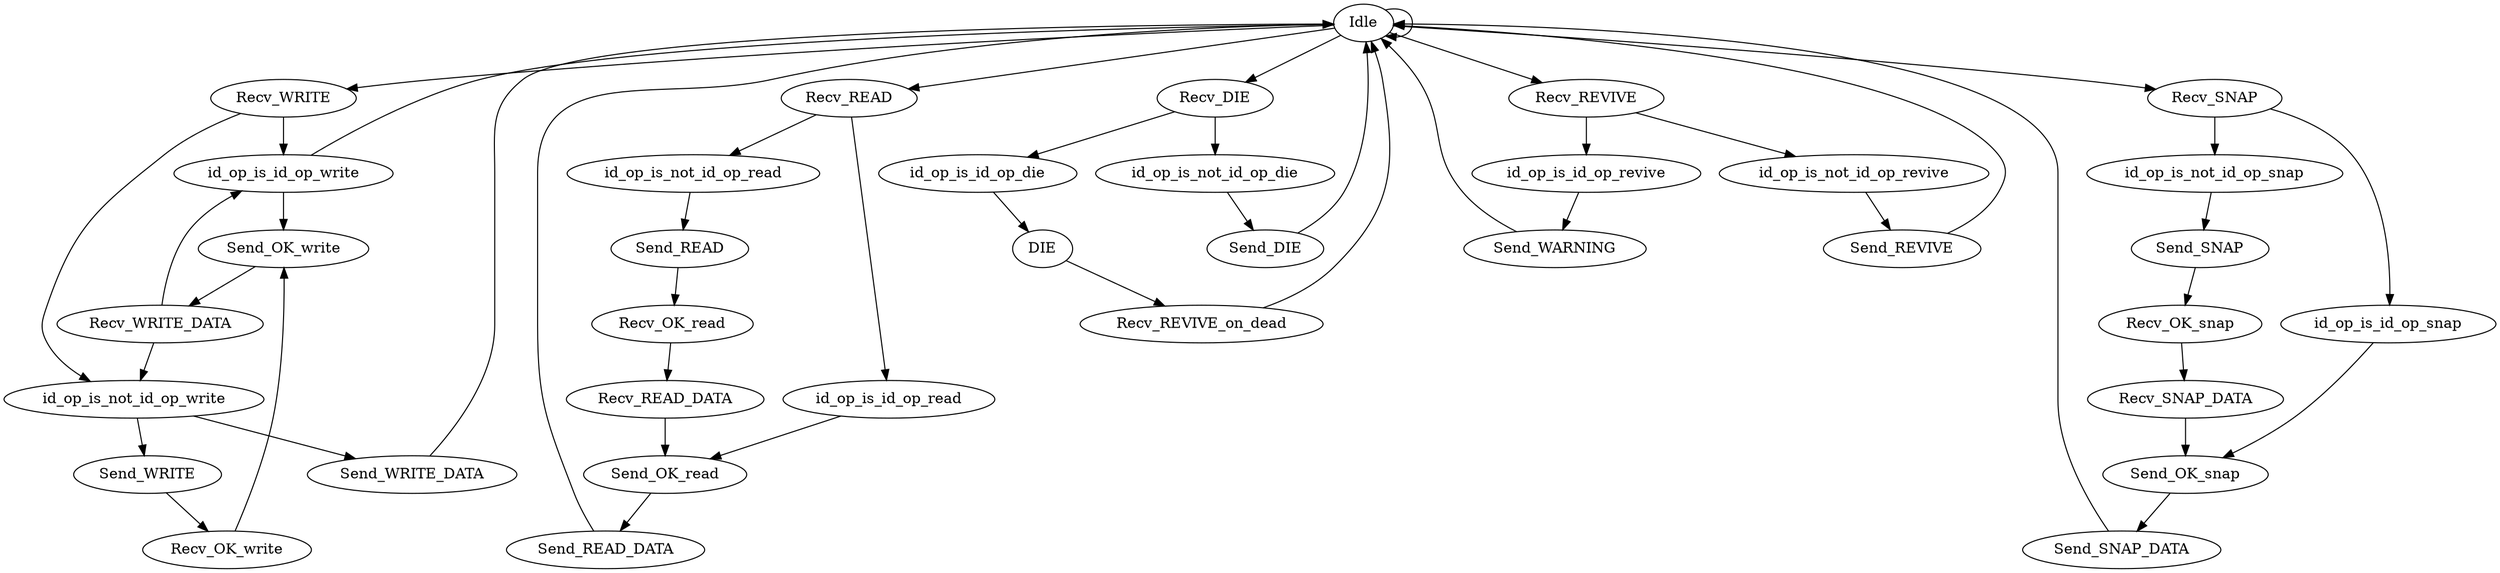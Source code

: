 digraph NodeProcess {
  Idle -> Idle;
  Idle -> Recv_WRITE;
  Recv_WRITE -> id_op_is_id_op_write;
  id_op_is_id_op_write -> Send_OK_write;
  Send_OK_write -> Recv_WRITE_DATA;
  Recv_WRITE_DATA -> id_op_is_id_op_write;
  id_op_is_id_op_write -> Idle;
  Recv_WRITE -> id_op_is_not_id_op_write;
  id_op_is_not_id_op_write -> Send_WRITE;
  Send_WRITE -> Recv_OK_write;
  Recv_OK_write -> Send_OK_write;
  Recv_WRITE_DATA -> id_op_is_not_id_op_write;
  id_op_is_not_id_op_write -> Send_WRITE_DATA;
  Send_WRITE_DATA -> Idle;
  Idle -> Recv_READ;
  Recv_READ -> id_op_is_id_op_read;
  id_op_is_id_op_read -> Send_OK_read;
  Send_OK_read -> Send_READ_DATA;
  Send_READ_DATA -> Idle;
  Recv_READ -> id_op_is_not_id_op_read;
  id_op_is_not_id_op_read -> Send_READ;
  Send_READ -> Recv_OK_read;
  Recv_OK_read -> Recv_READ_DATA;
  Recv_READ_DATA -> Send_OK_read;
  Idle -> Recv_DIE;
  Recv_DIE -> id_op_is_id_op_die;
  id_op_is_id_op_die -> DIE;
  Recv_DIE -> id_op_is_not_id_op_die;
  id_op_is_not_id_op_die -> Send_DIE;
  Send_DIE -> Idle;
  Idle -> Recv_REVIVE;
  Recv_REVIVE -> id_op_is_id_op_revive;
  id_op_is_id_op_revive -> Send_WARNING;
  Send_WARNING -> Idle;
  Recv_REVIVE -> id_op_is_not_id_op_revive;
  id_op_is_not_id_op_revive -> Send_REVIVE;
  Send_REVIVE -> Idle;
  DIE -> Recv_REVIVE_on_dead;
  Recv_REVIVE_on_dead -> Idle;
  Idle -> Recv_SNAP;
  Recv_SNAP -> id_op_is_id_op_snap;
  id_op_is_id_op_snap -> Send_OK_snap;
  Recv_SNAP -> id_op_is_not_id_op_snap;
  id_op_is_not_id_op_snap -> Send_SNAP;
  Send_SNAP -> Recv_OK_snap;
  Recv_OK_snap -> Recv_SNAP_DATA;
  Recv_SNAP_DATA -> Send_OK_snap;
  Send_OK_snap -> Send_SNAP_DATA;
  Send_SNAP_DATA -> Idle;
}
